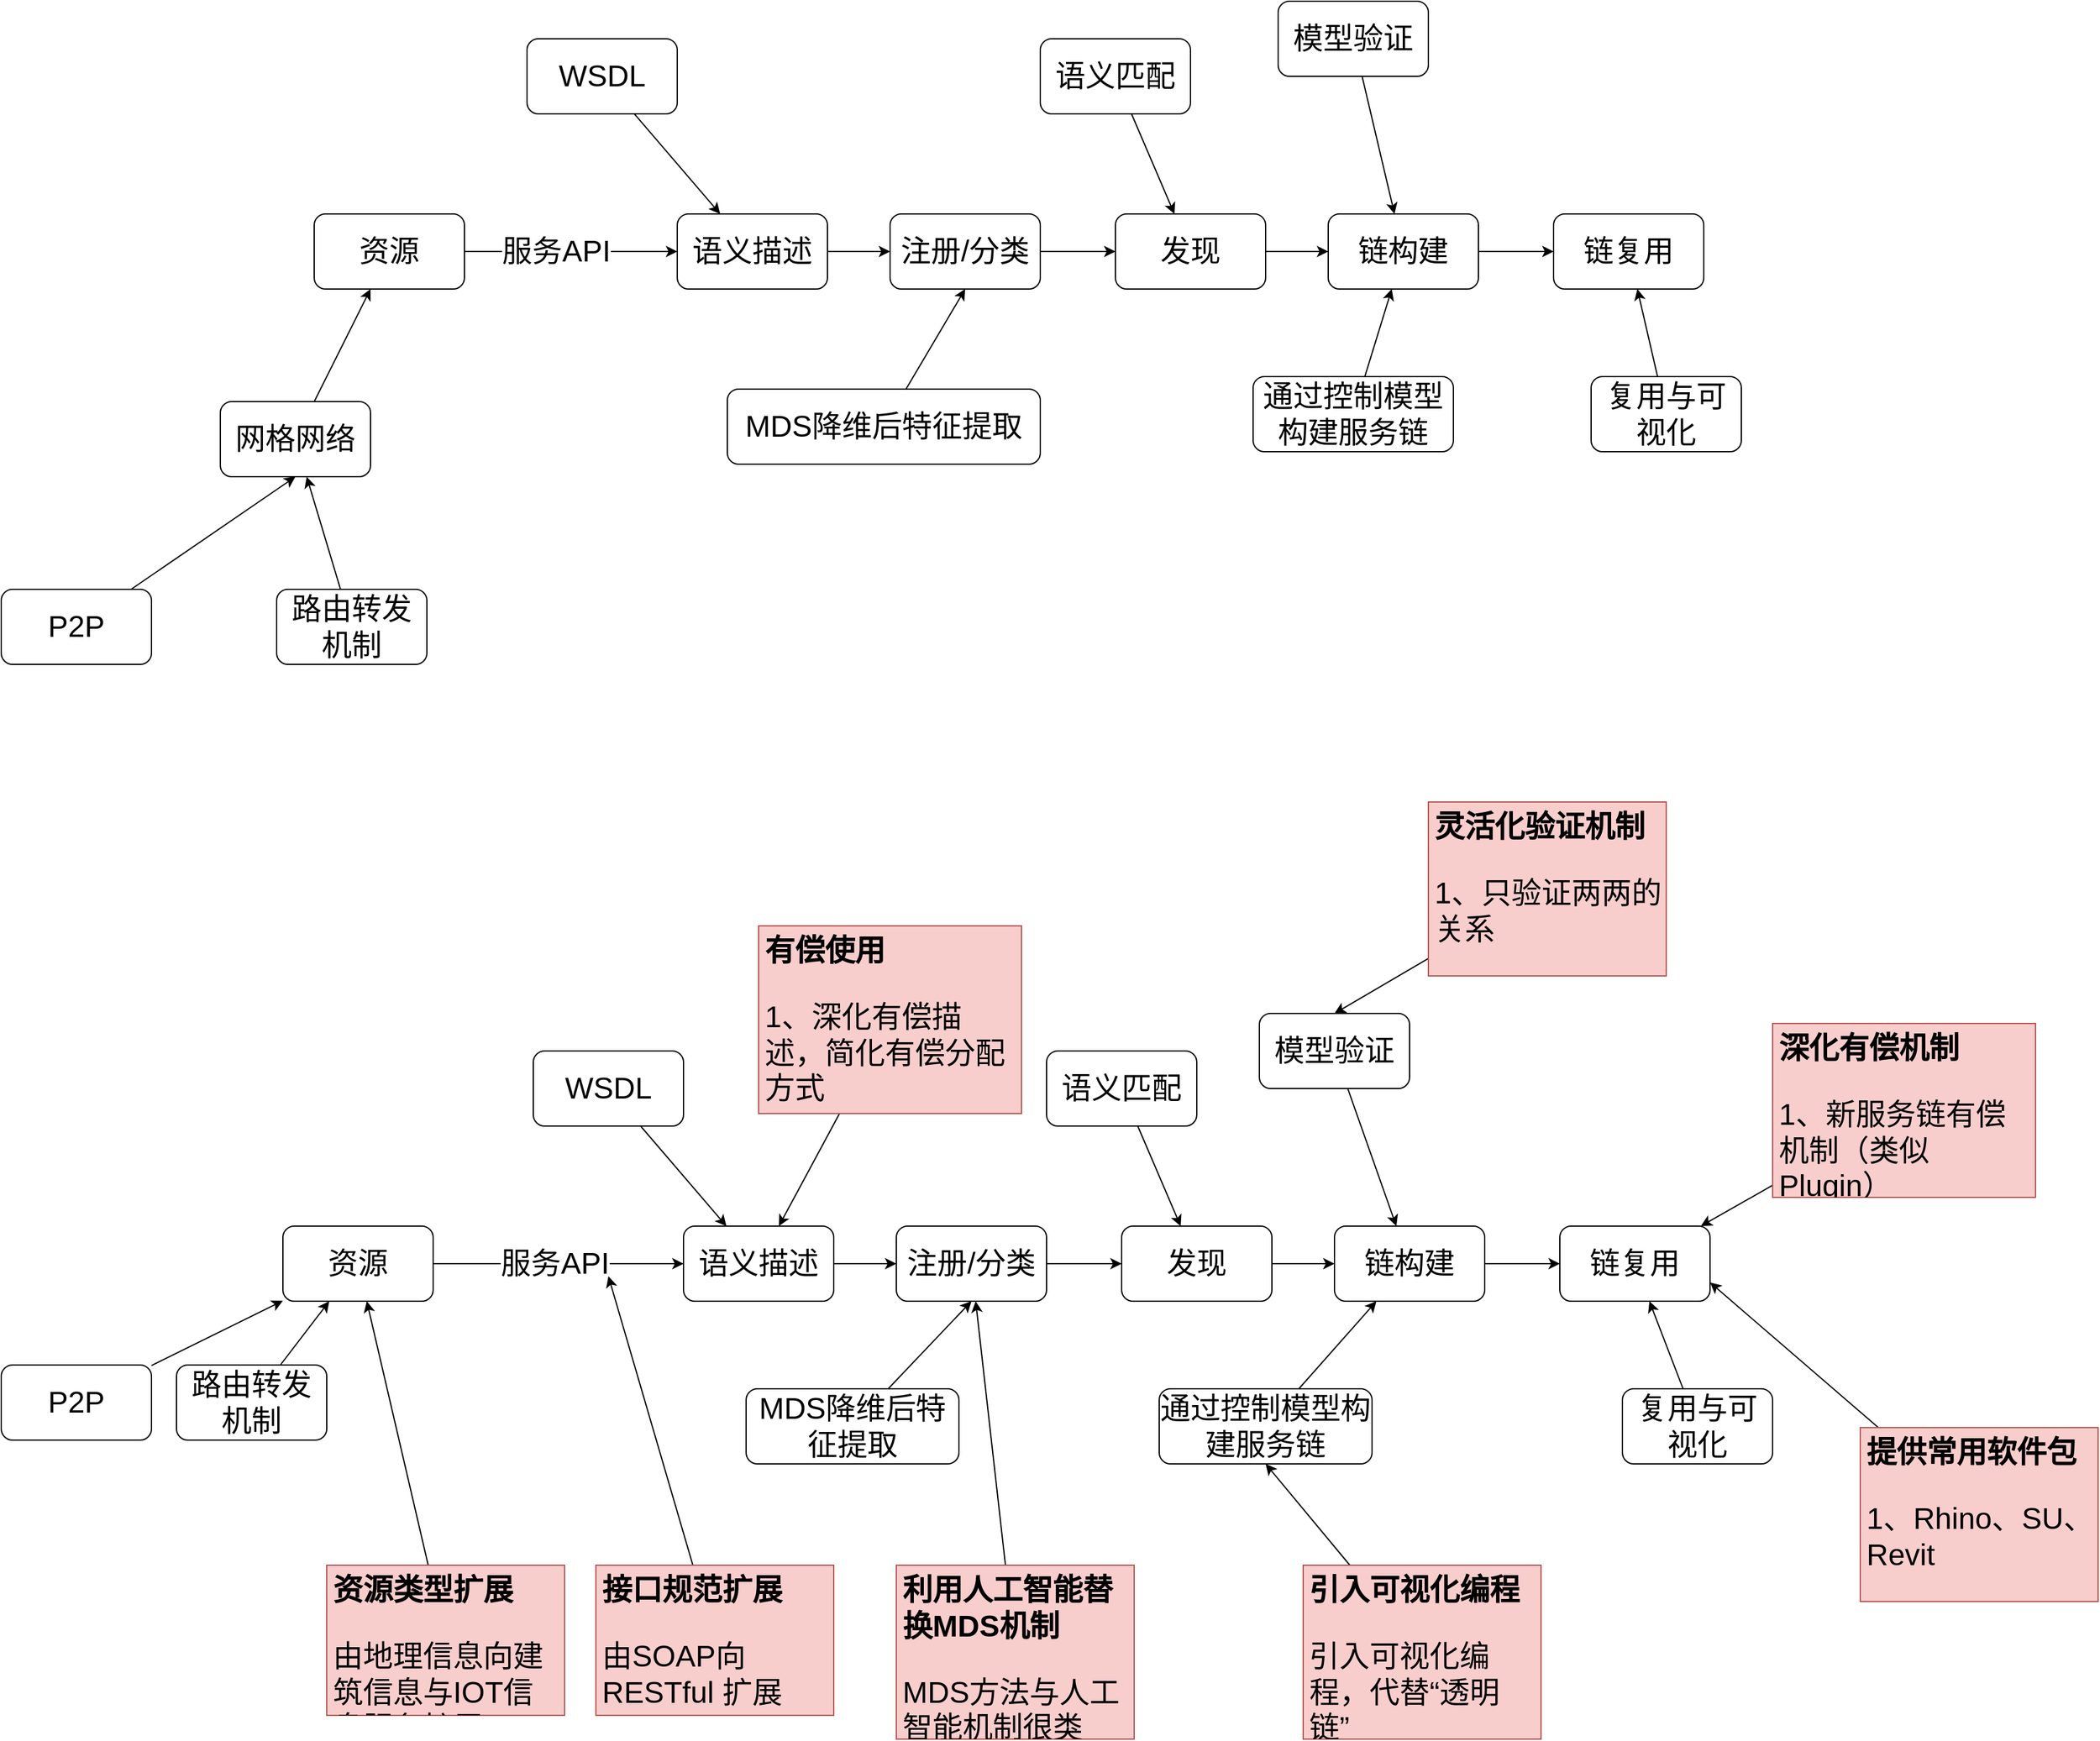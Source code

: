 <mxfile version="22.1.15" type="github">
  <diagram name="第 1 页" id="n09VF-qtBlfTQfdAx5i1">
    <mxGraphModel dx="2449" dy="1106" grid="1" gridSize="10" guides="1" tooltips="1" connect="1" arrows="1" fold="1" page="0" pageScale="1" pageWidth="1169" pageHeight="827" math="0" shadow="0">
      <root>
        <mxCell id="0" />
        <mxCell id="1" parent="0" />
        <mxCell id="VT3gKNCmVINdVj35agG4-5" style="edgeStyle=orthogonalEdgeStyle;rounded=0;orthogonalLoop=1;jettySize=auto;html=1;fontSize=24;" parent="1" source="VT3gKNCmVINdVj35agG4-1" target="VT3gKNCmVINdVj35agG4-2" edge="1">
          <mxGeometry relative="1" as="geometry" />
        </mxCell>
        <mxCell id="VT3gKNCmVINdVj35agG4-12" value="服务API" style="edgeLabel;html=1;align=center;verticalAlign=middle;resizable=0;points=[];fontSize=24;" parent="VT3gKNCmVINdVj35agG4-5" vertex="1" connectable="0">
          <mxGeometry x="-0.083" y="-3" relative="1" as="geometry">
            <mxPoint x="-5" y="-3" as="offset" />
          </mxGeometry>
        </mxCell>
        <mxCell id="VT3gKNCmVINdVj35agG4-1" value="资源" style="rounded=1;whiteSpace=wrap;html=1;fontSize=24;" parent="1" vertex="1">
          <mxGeometry x="-10" y="330" width="120" height="60" as="geometry" />
        </mxCell>
        <mxCell id="VT3gKNCmVINdVj35agG4-6" style="edgeStyle=orthogonalEdgeStyle;rounded=0;orthogonalLoop=1;jettySize=auto;html=1;fontSize=24;" parent="1" source="VT3gKNCmVINdVj35agG4-13" target="VT3gKNCmVINdVj35agG4-3" edge="1">
          <mxGeometry relative="1" as="geometry" />
        </mxCell>
        <mxCell id="VT3gKNCmVINdVj35agG4-2" value="语义描述" style="rounded=1;whiteSpace=wrap;html=1;fontSize=24;" parent="1" vertex="1">
          <mxGeometry x="280" y="330" width="120" height="60" as="geometry" />
        </mxCell>
        <mxCell id="VT3gKNCmVINdVj35agG4-7" style="edgeStyle=orthogonalEdgeStyle;rounded=0;orthogonalLoop=1;jettySize=auto;html=1;fontSize=24;" parent="1" source="VT3gKNCmVINdVj35agG4-3" target="VT3gKNCmVINdVj35agG4-4" edge="1">
          <mxGeometry relative="1" as="geometry" />
        </mxCell>
        <mxCell id="VT3gKNCmVINdVj35agG4-3" value="发现" style="rounded=1;whiteSpace=wrap;html=1;fontSize=24;" parent="1" vertex="1">
          <mxGeometry x="630" y="330" width="120" height="60" as="geometry" />
        </mxCell>
        <mxCell id="VT3gKNCmVINdVj35agG4-9" style="edgeStyle=orthogonalEdgeStyle;rounded=0;orthogonalLoop=1;jettySize=auto;html=1;fontSize=24;" parent="1" source="VT3gKNCmVINdVj35agG4-4" target="VT3gKNCmVINdVj35agG4-8" edge="1">
          <mxGeometry relative="1" as="geometry" />
        </mxCell>
        <mxCell id="VT3gKNCmVINdVj35agG4-4" value="链构建" style="rounded=1;whiteSpace=wrap;html=1;fontSize=24;" parent="1" vertex="1">
          <mxGeometry x="800" y="330" width="120" height="60" as="geometry" />
        </mxCell>
        <mxCell id="VT3gKNCmVINdVj35agG4-8" value="链复用" style="rounded=1;whiteSpace=wrap;html=1;fontSize=24;" parent="1" vertex="1">
          <mxGeometry x="980" y="330" width="120" height="60" as="geometry" />
        </mxCell>
        <mxCell id="VT3gKNCmVINdVj35agG4-11" style="rounded=0;orthogonalLoop=1;jettySize=auto;html=1;fontSize=24;" parent="1" source="VT3gKNCmVINdVj35agG4-10" target="VT3gKNCmVINdVj35agG4-2" edge="1">
          <mxGeometry relative="1" as="geometry" />
        </mxCell>
        <mxCell id="VT3gKNCmVINdVj35agG4-10" value="&lt;div style=&quot;font-size: 24px;&quot;&gt;WSDL&lt;/div&gt;" style="rounded=1;whiteSpace=wrap;html=1;fontSize=24;" parent="1" vertex="1">
          <mxGeometry x="160" y="190" width="120" height="60" as="geometry" />
        </mxCell>
        <mxCell id="VT3gKNCmVINdVj35agG4-14" value="" style="edgeStyle=orthogonalEdgeStyle;rounded=0;orthogonalLoop=1;jettySize=auto;html=1;fontSize=24;" parent="1" source="VT3gKNCmVINdVj35agG4-2" target="VT3gKNCmVINdVj35agG4-13" edge="1">
          <mxGeometry relative="1" as="geometry">
            <mxPoint x="400" y="360" as="sourcePoint" />
            <mxPoint x="560" y="360" as="targetPoint" />
          </mxGeometry>
        </mxCell>
        <mxCell id="VT3gKNCmVINdVj35agG4-13" value="注册/分类" style="rounded=1;whiteSpace=wrap;html=1;fontSize=24;" parent="1" vertex="1">
          <mxGeometry x="450" y="330" width="120" height="60" as="geometry" />
        </mxCell>
        <mxCell id="VT3gKNCmVINdVj35agG4-16" style="rounded=0;orthogonalLoop=1;jettySize=auto;html=1;entryX=0.5;entryY=1;entryDx=0;entryDy=0;fontSize=24;" parent="1" source="VT3gKNCmVINdVj35agG4-15" target="VT3gKNCmVINdVj35agG4-13" edge="1">
          <mxGeometry relative="1" as="geometry" />
        </mxCell>
        <mxCell id="VT3gKNCmVINdVj35agG4-15" value="MDS降维后特征提取" style="rounded=1;whiteSpace=wrap;html=1;fontSize=24;" parent="1" vertex="1">
          <mxGeometry x="320" y="470" width="250" height="60" as="geometry" />
        </mxCell>
        <mxCell id="VT3gKNCmVINdVj35agG4-18" style="rounded=0;orthogonalLoop=1;jettySize=auto;html=1;fontSize=24;" parent="1" source="VT3gKNCmVINdVj35agG4-17" target="VT3gKNCmVINdVj35agG4-4" edge="1">
          <mxGeometry relative="1" as="geometry" />
        </mxCell>
        <mxCell id="VT3gKNCmVINdVj35agG4-17" value="通过控制模型构建服务链" style="rounded=1;whiteSpace=wrap;html=1;fontSize=24;" parent="1" vertex="1">
          <mxGeometry x="740" y="460" width="160" height="60" as="geometry" />
        </mxCell>
        <mxCell id="VT3gKNCmVINdVj35agG4-20" style="rounded=0;orthogonalLoop=1;jettySize=auto;html=1;fontSize=24;" parent="1" source="VT3gKNCmVINdVj35agG4-19" target="VT3gKNCmVINdVj35agG4-4" edge="1">
          <mxGeometry relative="1" as="geometry" />
        </mxCell>
        <mxCell id="VT3gKNCmVINdVj35agG4-19" value="模型验证" style="rounded=1;whiteSpace=wrap;html=1;fontSize=24;" parent="1" vertex="1">
          <mxGeometry x="760" y="160" width="120" height="60" as="geometry" />
        </mxCell>
        <mxCell id="VT3gKNCmVINdVj35agG4-22" style="rounded=0;orthogonalLoop=1;jettySize=auto;html=1;fontSize=24;" parent="1" source="VT3gKNCmVINdVj35agG4-21" target="VT3gKNCmVINdVj35agG4-3" edge="1">
          <mxGeometry relative="1" as="geometry" />
        </mxCell>
        <mxCell id="VT3gKNCmVINdVj35agG4-21" value="语义匹配" style="rounded=1;whiteSpace=wrap;html=1;fontSize=24;" parent="1" vertex="1">
          <mxGeometry x="570" y="190" width="120" height="60" as="geometry" />
        </mxCell>
        <mxCell id="VT3gKNCmVINdVj35agG4-24" style="rounded=0;orthogonalLoop=1;jettySize=auto;html=1;fontSize=24;" parent="1" source="VT3gKNCmVINdVj35agG4-23" target="VT3gKNCmVINdVj35agG4-8" edge="1">
          <mxGeometry relative="1" as="geometry" />
        </mxCell>
        <mxCell id="VT3gKNCmVINdVj35agG4-23" value="复用与可视化" style="rounded=1;whiteSpace=wrap;html=1;fontSize=24;" parent="1" vertex="1">
          <mxGeometry x="1010" y="460" width="120" height="60" as="geometry" />
        </mxCell>
        <mxCell id="VT3gKNCmVINdVj35agG4-25" style="edgeStyle=orthogonalEdgeStyle;rounded=0;orthogonalLoop=1;jettySize=auto;html=1;fontSize=24;" parent="1" source="VT3gKNCmVINdVj35agG4-27" target="VT3gKNCmVINdVj35agG4-29" edge="1">
          <mxGeometry relative="1" as="geometry" />
        </mxCell>
        <mxCell id="VT3gKNCmVINdVj35agG4-26" value="服务API" style="edgeLabel;html=1;align=center;verticalAlign=middle;resizable=0;points=[];fontSize=24;" parent="VT3gKNCmVINdVj35agG4-25" vertex="1" connectable="0">
          <mxGeometry x="-0.083" y="-3" relative="1" as="geometry">
            <mxPoint x="5" y="-3" as="offset" />
          </mxGeometry>
        </mxCell>
        <mxCell id="VT3gKNCmVINdVj35agG4-27" value="资源" style="rounded=1;whiteSpace=wrap;html=1;fontSize=24;" parent="1" vertex="1">
          <mxGeometry x="-35" y="1139" width="120" height="60" as="geometry" />
        </mxCell>
        <mxCell id="VT3gKNCmVINdVj35agG4-28" style="edgeStyle=orthogonalEdgeStyle;rounded=0;orthogonalLoop=1;jettySize=auto;html=1;fontSize=24;" parent="1" source="VT3gKNCmVINdVj35agG4-38" target="VT3gKNCmVINdVj35agG4-31" edge="1">
          <mxGeometry relative="1" as="geometry" />
        </mxCell>
        <mxCell id="VT3gKNCmVINdVj35agG4-29" value="语义描述" style="rounded=1;whiteSpace=wrap;html=1;fontSize=24;" parent="1" vertex="1">
          <mxGeometry x="285" y="1139" width="120" height="60" as="geometry" />
        </mxCell>
        <mxCell id="VT3gKNCmVINdVj35agG4-30" style="edgeStyle=orthogonalEdgeStyle;rounded=0;orthogonalLoop=1;jettySize=auto;html=1;fontSize=24;" parent="1" source="VT3gKNCmVINdVj35agG4-31" target="VT3gKNCmVINdVj35agG4-33" edge="1">
          <mxGeometry relative="1" as="geometry" />
        </mxCell>
        <mxCell id="VT3gKNCmVINdVj35agG4-31" value="发现" style="rounded=1;whiteSpace=wrap;html=1;fontSize=24;" parent="1" vertex="1">
          <mxGeometry x="635" y="1139" width="120" height="60" as="geometry" />
        </mxCell>
        <mxCell id="VT3gKNCmVINdVj35agG4-32" style="edgeStyle=orthogonalEdgeStyle;rounded=0;orthogonalLoop=1;jettySize=auto;html=1;fontSize=24;" parent="1" source="VT3gKNCmVINdVj35agG4-33" target="VT3gKNCmVINdVj35agG4-34" edge="1">
          <mxGeometry relative="1" as="geometry" />
        </mxCell>
        <mxCell id="VT3gKNCmVINdVj35agG4-33" value="链构建" style="rounded=1;whiteSpace=wrap;html=1;fontSize=24;" parent="1" vertex="1">
          <mxGeometry x="805" y="1139" width="120" height="60" as="geometry" />
        </mxCell>
        <mxCell id="VT3gKNCmVINdVj35agG4-34" value="链复用" style="rounded=1;whiteSpace=wrap;html=1;fontSize=24;" parent="1" vertex="1">
          <mxGeometry x="985" y="1139" width="120" height="60" as="geometry" />
        </mxCell>
        <mxCell id="VT3gKNCmVINdVj35agG4-35" style="rounded=0;orthogonalLoop=1;jettySize=auto;html=1;fontSize=24;" parent="1" source="VT3gKNCmVINdVj35agG4-36" target="VT3gKNCmVINdVj35agG4-29" edge="1">
          <mxGeometry relative="1" as="geometry" />
        </mxCell>
        <mxCell id="VT3gKNCmVINdVj35agG4-36" value="&lt;div style=&quot;font-size: 24px;&quot;&gt;WSDL&lt;/div&gt;" style="rounded=1;whiteSpace=wrap;html=1;fontSize=24;" parent="1" vertex="1">
          <mxGeometry x="165" y="999" width="120" height="60" as="geometry" />
        </mxCell>
        <mxCell id="VT3gKNCmVINdVj35agG4-37" value="" style="edgeStyle=orthogonalEdgeStyle;rounded=0;orthogonalLoop=1;jettySize=auto;html=1;fontSize=24;" parent="1" source="VT3gKNCmVINdVj35agG4-29" target="VT3gKNCmVINdVj35agG4-38" edge="1">
          <mxGeometry relative="1" as="geometry">
            <mxPoint x="405" y="1169" as="sourcePoint" />
            <mxPoint x="565" y="1169" as="targetPoint" />
          </mxGeometry>
        </mxCell>
        <mxCell id="VT3gKNCmVINdVj35agG4-38" value="注册/分类" style="rounded=1;whiteSpace=wrap;html=1;fontSize=24;" parent="1" vertex="1">
          <mxGeometry x="455" y="1139" width="120" height="60" as="geometry" />
        </mxCell>
        <mxCell id="VT3gKNCmVINdVj35agG4-39" style="rounded=0;orthogonalLoop=1;jettySize=auto;html=1;entryX=0.5;entryY=1;entryDx=0;entryDy=0;fontSize=24;" parent="1" source="VT3gKNCmVINdVj35agG4-40" target="VT3gKNCmVINdVj35agG4-38" edge="1">
          <mxGeometry relative="1" as="geometry" />
        </mxCell>
        <mxCell id="VT3gKNCmVINdVj35agG4-40" value="MDS降维后特征提取" style="rounded=1;whiteSpace=wrap;html=1;fontSize=24;" parent="1" vertex="1">
          <mxGeometry x="335" y="1269" width="170" height="60" as="geometry" />
        </mxCell>
        <mxCell id="VT3gKNCmVINdVj35agG4-41" style="rounded=0;orthogonalLoop=1;jettySize=auto;html=1;fontSize=24;" parent="1" source="VT3gKNCmVINdVj35agG4-42" target="VT3gKNCmVINdVj35agG4-33" edge="1">
          <mxGeometry relative="1" as="geometry" />
        </mxCell>
        <mxCell id="VT3gKNCmVINdVj35agG4-42" value="通过控制模型构建服务链" style="rounded=1;whiteSpace=wrap;html=1;fontSize=24;" parent="1" vertex="1">
          <mxGeometry x="665" y="1269" width="170" height="60" as="geometry" />
        </mxCell>
        <mxCell id="VT3gKNCmVINdVj35agG4-43" style="rounded=0;orthogonalLoop=1;jettySize=auto;html=1;fontSize=24;" parent="1" source="VT3gKNCmVINdVj35agG4-44" target="VT3gKNCmVINdVj35agG4-33" edge="1">
          <mxGeometry relative="1" as="geometry" />
        </mxCell>
        <mxCell id="VT3gKNCmVINdVj35agG4-44" value="模型验证" style="rounded=1;whiteSpace=wrap;html=1;fontSize=24;" parent="1" vertex="1">
          <mxGeometry x="745" y="969" width="120" height="60" as="geometry" />
        </mxCell>
        <mxCell id="VT3gKNCmVINdVj35agG4-45" style="rounded=0;orthogonalLoop=1;jettySize=auto;html=1;fontSize=24;" parent="1" source="VT3gKNCmVINdVj35agG4-46" target="VT3gKNCmVINdVj35agG4-31" edge="1">
          <mxGeometry relative="1" as="geometry" />
        </mxCell>
        <mxCell id="VT3gKNCmVINdVj35agG4-46" value="语义匹配" style="rounded=1;whiteSpace=wrap;html=1;fontSize=24;" parent="1" vertex="1">
          <mxGeometry x="575" y="999" width="120" height="60" as="geometry" />
        </mxCell>
        <mxCell id="VT3gKNCmVINdVj35agG4-47" style="rounded=0;orthogonalLoop=1;jettySize=auto;html=1;fontSize=24;" parent="1" source="VT3gKNCmVINdVj35agG4-48" target="VT3gKNCmVINdVj35agG4-34" edge="1">
          <mxGeometry relative="1" as="geometry" />
        </mxCell>
        <mxCell id="VT3gKNCmVINdVj35agG4-48" value="复用与可视化" style="rounded=1;whiteSpace=wrap;html=1;fontSize=24;" parent="1" vertex="1">
          <mxGeometry x="1035" y="1269" width="120" height="60" as="geometry" />
        </mxCell>
        <mxCell id="VT3gKNCmVINdVj35agG4-51" style="rounded=0;orthogonalLoop=1;jettySize=auto;html=1;fontSize=24;" parent="1" source="VT3gKNCmVINdVj35agG4-50" target="VT3gKNCmVINdVj35agG4-27" edge="1">
          <mxGeometry relative="1" as="geometry" />
        </mxCell>
        <mxCell id="VT3gKNCmVINdVj35agG4-50" value="&lt;h1 style=&quot;font-size: 24px;&quot;&gt;资源类型扩展&lt;/h1&gt;&lt;p style=&quot;font-size: 24px;&quot;&gt;由地理信息向建筑信息与IOT信息服务扩展&lt;br style=&quot;font-size: 24px;&quot;&gt;&lt;/p&gt;" style="text;html=1;strokeColor=#b85450;fillColor=#f8cecc;spacing=5;spacingTop=-20;whiteSpace=wrap;overflow=hidden;rounded=0;fontSize=24;" parent="1" vertex="1">
          <mxGeometry y="1410" width="190" height="120" as="geometry" />
        </mxCell>
        <mxCell id="VT3gKNCmVINdVj35agG4-53" style="rounded=0;orthogonalLoop=1;jettySize=auto;html=1;fontSize=24;" parent="1" source="VT3gKNCmVINdVj35agG4-52" edge="1">
          <mxGeometry relative="1" as="geometry">
            <mxPoint x="225" y="1179" as="targetPoint" />
          </mxGeometry>
        </mxCell>
        <mxCell id="VT3gKNCmVINdVj35agG4-52" value="&lt;h1 style=&quot;font-size: 24px;&quot;&gt;接口规范扩展&lt;br style=&quot;font-size: 24px;&quot;&gt;&lt;/h1&gt;&lt;p style=&quot;font-size: 24px;&quot;&gt;由SOAP向RESTful 扩展&lt;br style=&quot;font-size: 24px;&quot;&gt;&lt;/p&gt;" style="text;html=1;strokeColor=#b85450;fillColor=#f8cecc;spacing=5;spacingTop=-20;whiteSpace=wrap;overflow=hidden;rounded=0;fontSize=24;" parent="1" vertex="1">
          <mxGeometry x="215" y="1410" width="190" height="120" as="geometry" />
        </mxCell>
        <mxCell id="VT3gKNCmVINdVj35agG4-55" style="rounded=0;orthogonalLoop=1;jettySize=auto;html=1;fontSize=24;" parent="1" source="VT3gKNCmVINdVj35agG4-54" target="VT3gKNCmVINdVj35agG4-38" edge="1">
          <mxGeometry relative="1" as="geometry" />
        </mxCell>
        <mxCell id="VT3gKNCmVINdVj35agG4-54" value="&lt;h1 style=&quot;font-size: 24px;&quot;&gt;利用人工智能替换MDS机制&lt;br style=&quot;font-size: 24px;&quot;&gt;&lt;/h1&gt;&lt;p style=&quot;font-size: 24px;&quot;&gt;MDS方法与人工智能机制很类似，可以用更通用和成熟的方案代替该环节&lt;br style=&quot;font-size: 24px;&quot;&gt;&lt;/p&gt;" style="text;html=1;strokeColor=#b85450;fillColor=#f8cecc;spacing=5;spacingTop=-20;whiteSpace=wrap;overflow=hidden;rounded=0;fontSize=24;" parent="1" vertex="1">
          <mxGeometry x="455" y="1410" width="190" height="139" as="geometry" />
        </mxCell>
        <mxCell id="VT3gKNCmVINdVj35agG4-57" style="rounded=0;orthogonalLoop=1;jettySize=auto;html=1;fontSize=24;entryX=0.5;entryY=1;entryDx=0;entryDy=0;" parent="1" source="VT3gKNCmVINdVj35agG4-56" target="VT3gKNCmVINdVj35agG4-42" edge="1">
          <mxGeometry relative="1" as="geometry" />
        </mxCell>
        <mxCell id="VT3gKNCmVINdVj35agG4-56" value="&lt;h1 style=&quot;font-size: 24px;&quot;&gt;引入可视化编程&lt;br style=&quot;font-size: 24px;&quot;&gt;&lt;/h1&gt;&lt;p style=&quot;font-size: 24px;&quot;&gt;引入可视化编程，代替“透明链”&lt;br style=&quot;font-size: 24px;&quot;&gt;&lt;/p&gt;" style="text;html=1;strokeColor=#b85450;fillColor=#f8cecc;spacing=5;spacingTop=-20;whiteSpace=wrap;overflow=hidden;rounded=0;fontSize=24;" parent="1" vertex="1">
          <mxGeometry x="780" y="1410" width="190" height="139" as="geometry" />
        </mxCell>
        <mxCell id="VT3gKNCmVINdVj35agG4-59" style="rounded=0;orthogonalLoop=1;jettySize=auto;html=1;fontSize=24;entryX=0.5;entryY=0;entryDx=0;entryDy=0;" parent="1" source="VT3gKNCmVINdVj35agG4-58" target="VT3gKNCmVINdVj35agG4-44" edge="1">
          <mxGeometry relative="1" as="geometry" />
        </mxCell>
        <mxCell id="VT3gKNCmVINdVj35agG4-58" value="&lt;h1 style=&quot;font-size: 24px;&quot;&gt;灵活化验证机制&lt;br style=&quot;font-size: 24px;&quot;&gt;&lt;/h1&gt;&lt;p style=&quot;font-size: 24px;&quot;&gt;1、只验证两两的关系&lt;/p&gt;&lt;p style=&quot;font-size: 24px;&quot;&gt;2、数据流的基础上补充控制流&lt;/p&gt;&lt;p style=&quot;font-size: 24px;&quot;&gt;3、添加补充节点&lt;br style=&quot;font-size: 24px;&quot;&gt;&lt;/p&gt;" style="text;html=1;strokeColor=#b85450;fillColor=#f8cecc;spacing=5;spacingTop=-20;whiteSpace=wrap;overflow=hidden;rounded=0;fontSize=24;" parent="1" vertex="1">
          <mxGeometry x="880" y="800" width="190" height="139" as="geometry" />
        </mxCell>
        <mxCell id="VT3gKNCmVINdVj35agG4-61" style="rounded=0;orthogonalLoop=1;jettySize=auto;html=1;entryX=1;entryY=0.75;entryDx=0;entryDy=0;fontSize=24;" parent="1" source="VT3gKNCmVINdVj35agG4-60" target="VT3gKNCmVINdVj35agG4-34" edge="1">
          <mxGeometry relative="1" as="geometry" />
        </mxCell>
        <mxCell id="VT3gKNCmVINdVj35agG4-60" value="&lt;h1 style=&quot;font-size: 24px;&quot;&gt;提供常用软件包&lt;br style=&quot;font-size: 24px;&quot;&gt;&lt;/h1&gt;&lt;p style=&quot;font-size: 24px;&quot;&gt;1、Rhino、SU、Revit&lt;/p&gt;" style="text;html=1;strokeColor=#b85450;fillColor=#f8cecc;spacing=5;spacingTop=-20;whiteSpace=wrap;overflow=hidden;rounded=0;fontSize=24;" parent="1" vertex="1">
          <mxGeometry x="1225" y="1300" width="190" height="139" as="geometry" />
        </mxCell>
        <mxCell id="VT3gKNCmVINdVj35agG4-63" style="rounded=0;orthogonalLoop=1;jettySize=auto;html=1;fontSize=24;" parent="1" source="VT3gKNCmVINdVj35agG4-62" target="VT3gKNCmVINdVj35agG4-34" edge="1">
          <mxGeometry relative="1" as="geometry" />
        </mxCell>
        <mxCell id="VT3gKNCmVINdVj35agG4-62" value="&lt;h1 style=&quot;font-size: 24px;&quot;&gt;深化有偿机制&lt;br style=&quot;font-size: 24px;&quot;&gt;&lt;/h1&gt;&lt;p style=&quot;font-size: 24px;&quot;&gt;1、新服务链有偿机制（类似Plugin）&lt;br style=&quot;font-size: 24px;&quot;&gt;&lt;/p&gt;" style="text;html=1;strokeColor=#b85450;fillColor=#f8cecc;spacing=5;spacingTop=-20;whiteSpace=wrap;overflow=hidden;rounded=0;fontSize=24;" parent="1" vertex="1">
          <mxGeometry x="1155" y="977" width="210" height="139" as="geometry" />
        </mxCell>
        <mxCell id="VT3gKNCmVINdVj35agG4-65" style="rounded=0;orthogonalLoop=1;jettySize=auto;html=1;fontSize=24;" parent="1" source="VT3gKNCmVINdVj35agG4-64" target="VT3gKNCmVINdVj35agG4-29" edge="1">
          <mxGeometry relative="1" as="geometry" />
        </mxCell>
        <mxCell id="VT3gKNCmVINdVj35agG4-64" value="&lt;h1 style=&quot;font-size: 24px;&quot;&gt;有偿使用&lt;br style=&quot;font-size: 24px;&quot;&gt;&lt;/h1&gt;&lt;p style=&quot;font-size: 24px;&quot;&gt;1、深化有偿描述，简化有偿分配方式&lt;br style=&quot;font-size: 24px;&quot;&gt;&lt;/p&gt;" style="text;html=1;strokeColor=#b85450;fillColor=#f8cecc;spacing=5;spacingTop=-20;whiteSpace=wrap;overflow=hidden;rounded=0;fontSize=24;" parent="1" vertex="1">
          <mxGeometry x="345" y="899" width="210" height="150" as="geometry" />
        </mxCell>
        <mxCell id="AEXm9rrZLJ3IoN8SJLd9-2" style="rounded=0;orthogonalLoop=1;jettySize=auto;html=1;" edge="1" parent="1" source="AEXm9rrZLJ3IoN8SJLd9-1" target="VT3gKNCmVINdVj35agG4-1">
          <mxGeometry relative="1" as="geometry" />
        </mxCell>
        <mxCell id="AEXm9rrZLJ3IoN8SJLd9-1" value="网格网络" style="rounded=1;whiteSpace=wrap;html=1;fontSize=24;" vertex="1" parent="1">
          <mxGeometry x="-85" y="480" width="120" height="60" as="geometry" />
        </mxCell>
        <mxCell id="AEXm9rrZLJ3IoN8SJLd9-4" style="rounded=0;orthogonalLoop=1;jettySize=auto;html=1;entryX=0.5;entryY=1;entryDx=0;entryDy=0;" edge="1" parent="1" source="AEXm9rrZLJ3IoN8SJLd9-3" target="AEXm9rrZLJ3IoN8SJLd9-1">
          <mxGeometry relative="1" as="geometry" />
        </mxCell>
        <mxCell id="AEXm9rrZLJ3IoN8SJLd9-3" value="P2P" style="rounded=1;whiteSpace=wrap;html=1;fontSize=24;" vertex="1" parent="1">
          <mxGeometry x="-260" y="630" width="120" height="60" as="geometry" />
        </mxCell>
        <mxCell id="AEXm9rrZLJ3IoN8SJLd9-7" value="" style="rounded=0;orthogonalLoop=1;jettySize=auto;html=1;" edge="1" parent="1" source="AEXm9rrZLJ3IoN8SJLd9-5" target="AEXm9rrZLJ3IoN8SJLd9-1">
          <mxGeometry relative="1" as="geometry">
            <mxPoint x="30" y="600.0" as="targetPoint" />
          </mxGeometry>
        </mxCell>
        <mxCell id="AEXm9rrZLJ3IoN8SJLd9-5" value="路由转发机制" style="rounded=1;whiteSpace=wrap;html=1;fontSize=24;" vertex="1" parent="1">
          <mxGeometry x="-40" y="630" width="120" height="60" as="geometry" />
        </mxCell>
        <mxCell id="AEXm9rrZLJ3IoN8SJLd9-11" style="rounded=0;orthogonalLoop=1;jettySize=auto;html=1;" edge="1" parent="1" source="AEXm9rrZLJ3IoN8SJLd9-8" target="VT3gKNCmVINdVj35agG4-27">
          <mxGeometry relative="1" as="geometry" />
        </mxCell>
        <mxCell id="AEXm9rrZLJ3IoN8SJLd9-8" value="P2P" style="rounded=1;whiteSpace=wrap;html=1;fontSize=24;" vertex="1" parent="1">
          <mxGeometry x="-260" y="1250" width="120" height="60" as="geometry" />
        </mxCell>
        <mxCell id="AEXm9rrZLJ3IoN8SJLd9-10" style="rounded=0;orthogonalLoop=1;jettySize=auto;html=1;" edge="1" parent="1" source="AEXm9rrZLJ3IoN8SJLd9-9" target="VT3gKNCmVINdVj35agG4-27">
          <mxGeometry relative="1" as="geometry" />
        </mxCell>
        <mxCell id="AEXm9rrZLJ3IoN8SJLd9-9" value="路由转发机制" style="rounded=1;whiteSpace=wrap;html=1;fontSize=24;" vertex="1" parent="1">
          <mxGeometry x="-120" y="1250" width="120" height="60" as="geometry" />
        </mxCell>
      </root>
    </mxGraphModel>
  </diagram>
</mxfile>
